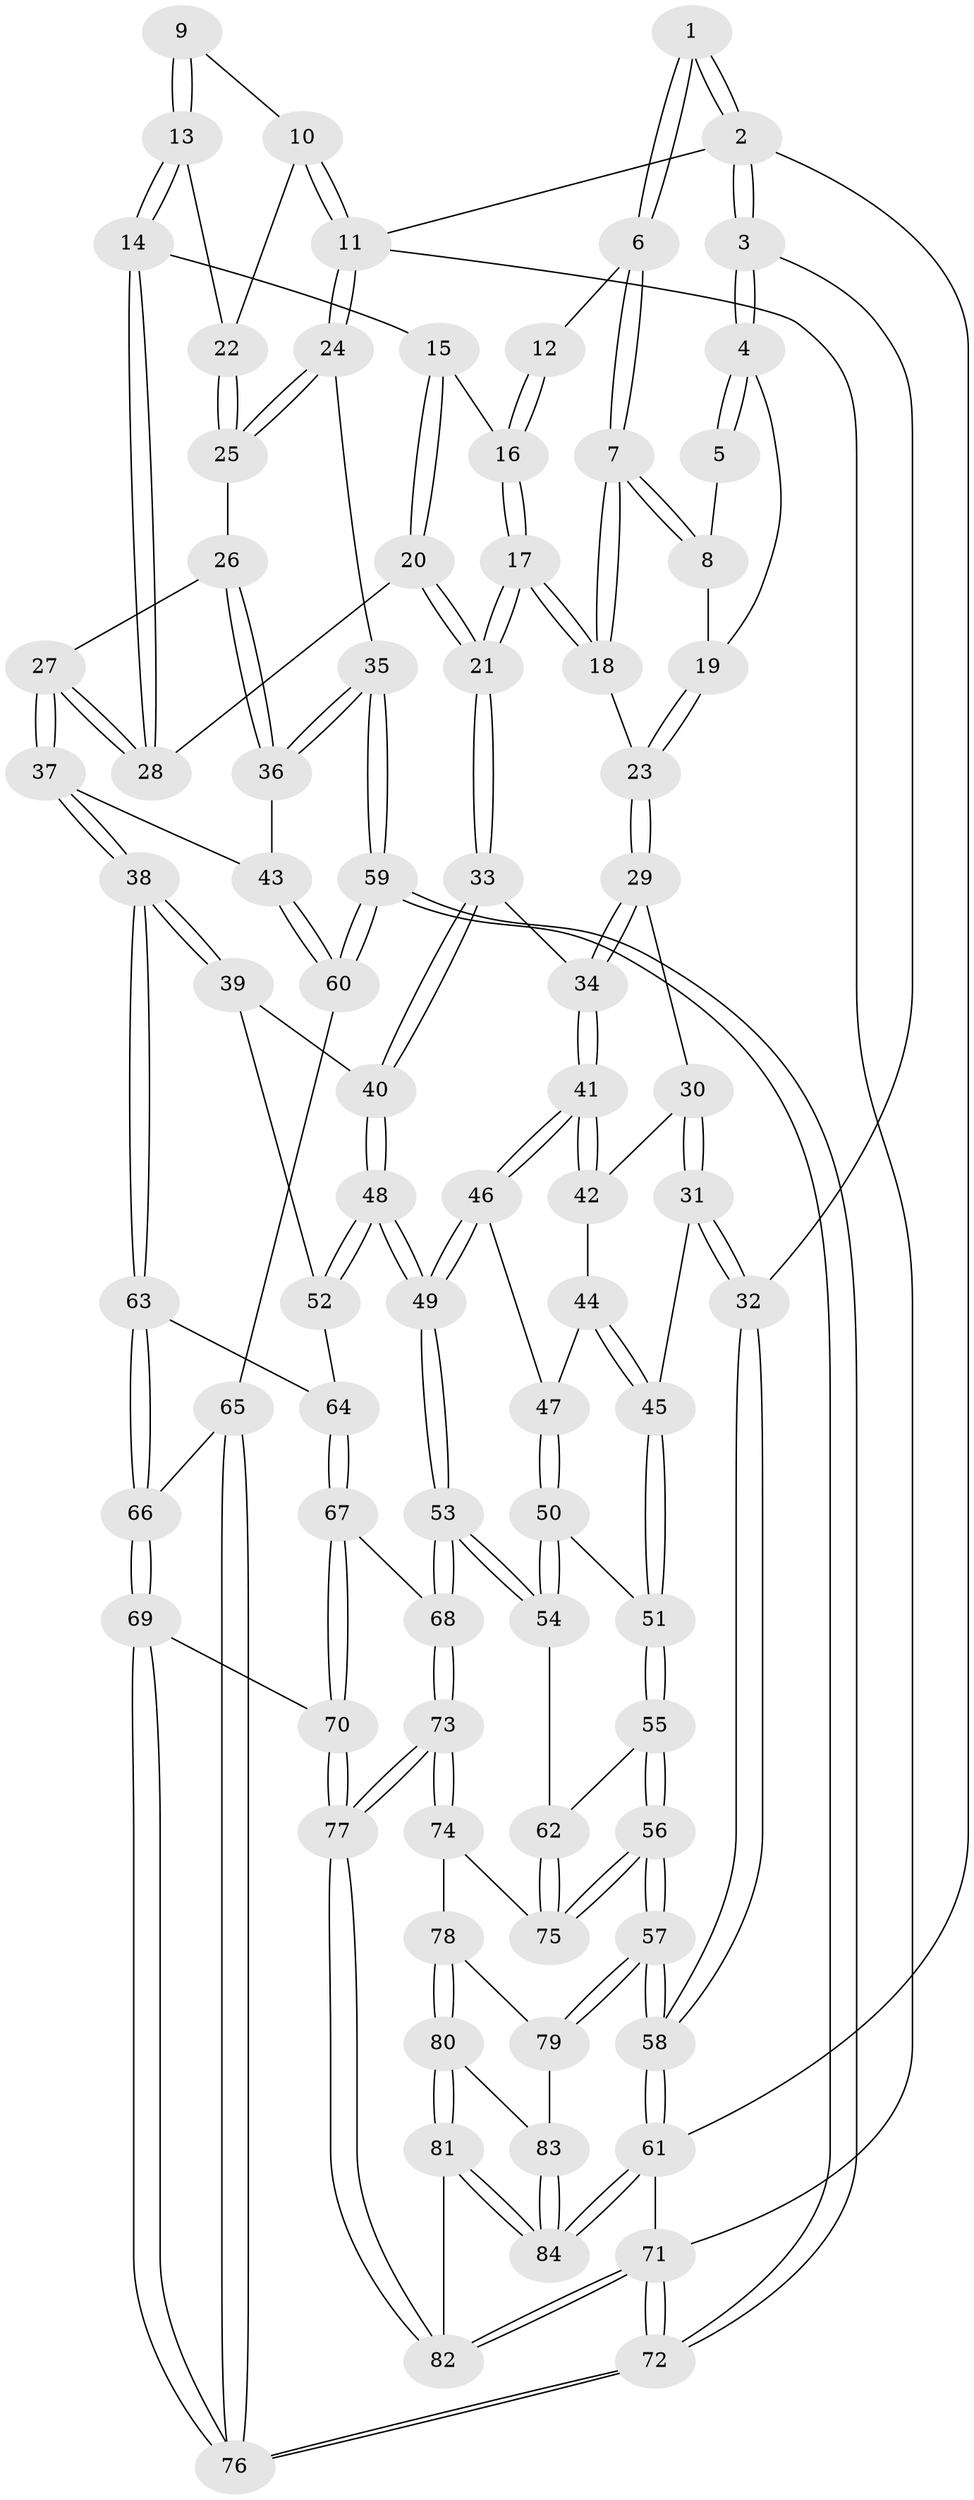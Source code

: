 // coarse degree distribution, {4: 0.5238095238095238, 3: 0.42857142857142855, 5: 0.047619047619047616}
// Generated by graph-tools (version 1.1) at 2025/38/03/04/25 23:38:27]
// undirected, 84 vertices, 207 edges
graph export_dot {
  node [color=gray90,style=filled];
  1 [pos="+0.19071363924821508+0"];
  2 [pos="+0+0"];
  3 [pos="+0+0.2890821606830064"];
  4 [pos="+0.08487910265681596+0.1310179149582428"];
  5 [pos="+0.17750205710439004+0"];
  6 [pos="+0.5012482268025472+0"];
  7 [pos="+0.4013614072005586+0.09906984239432473"];
  8 [pos="+0.23130743723325647+0.0896774721927328"];
  9 [pos="+0.6412533410001104+0"];
  10 [pos="+1+0"];
  11 [pos="+1+0"];
  12 [pos="+0.5912410118170346+0"];
  13 [pos="+0.8261807669011955+0.1426877098302182"];
  14 [pos="+0.7206680598038776+0.2553920642089177"];
  15 [pos="+0.6281416303256816+0.04548609763519451"];
  16 [pos="+0.616518081400259+0"];
  17 [pos="+0.5129944762379913+0.3111917900369413"];
  18 [pos="+0.4059308556021017+0.1981559831383322"];
  19 [pos="+0.1686233530814362+0.13374686748332393"];
  20 [pos="+0.5637405987294598+0.3141763280011122"];
  21 [pos="+0.5198646575218673+0.31993779284538"];
  22 [pos="+0.8700746696582541+0.14349328277058238"];
  23 [pos="+0.27319151821499243+0.258449325639774"];
  24 [pos="+1+0.191292458463248"];
  25 [pos="+0.9988063502017297+0.2295232587934037"];
  26 [pos="+0.8912061181205198+0.35455237554012503"];
  27 [pos="+0.7301243873963261+0.34535634566733947"];
  28 [pos="+0.6991500167203683+0.3120156579380798"];
  29 [pos="+0.2482370339755905+0.29304411230319477"];
  30 [pos="+0.08360825401271177+0.3458280814125553"];
  31 [pos="+0+0.36074340089784257"];
  32 [pos="+0+0.3293181524604977"];
  33 [pos="+0.5156970539485093+0.3293904201468709"];
  34 [pos="+0.3243062419914904+0.4518613358051763"];
  35 [pos="+1+0.5422054889336836"];
  36 [pos="+0.9617601140072474+0.48035047493674676"];
  37 [pos="+0.7430300342818464+0.5739666989004187"];
  38 [pos="+0.7284702656500974+0.5873530820660959"];
  39 [pos="+0.5879944691273793+0.5305316806624926"];
  40 [pos="+0.529545706880545+0.49318183213248934"];
  41 [pos="+0.320257837840836+0.46102856709467166"];
  42 [pos="+0.26300793577708953+0.4573598571961567"];
  43 [pos="+0.8132397452723182+0.5764985242470083"];
  44 [pos="+0.16635233690267834+0.5040381212282525"];
  45 [pos="+0+0.39425788055412614"];
  46 [pos="+0.3309693152425448+0.533496705154472"];
  47 [pos="+0.1886110979568383+0.5465119283548662"];
  48 [pos="+0.38384180050134803+0.6510363664383839"];
  49 [pos="+0.38168299010596224+0.6520018232674284"];
  50 [pos="+0.17590988398214819+0.6104457398841323"];
  51 [pos="+0.09790881653333898+0.6245024961012648"];
  52 [pos="+0.531207943346309+0.6585020822573902"];
  53 [pos="+0.3678077206649387+0.6799174821505078"];
  54 [pos="+0.30853461849803676+0.6897404038952916"];
  55 [pos="+0.07635725085340407+0.7421616758501083"];
  56 [pos="+0.016263803577853245+0.8249327378100928"];
  57 [pos="+0+0.8455580367618735"];
  58 [pos="+0+0.946567947052751"];
  59 [pos="+1+0.7966219227212745"];
  60 [pos="+0.9341757841326288+0.6899669336604689"];
  61 [pos="+0+1"];
  62 [pos="+0.30298813568445854+0.6934366725093382"];
  63 [pos="+0.718386517243079+0.6148166081462756"];
  64 [pos="+0.5802667503770079+0.6707747558585304"];
  65 [pos="+0.801973488848961+0.7648693184040202"];
  66 [pos="+0.7349895342124997+0.7506493061551425"];
  67 [pos="+0.5809437163964919+0.7629434376725315"];
  68 [pos="+0.3834229237869059+0.7218906786400062"];
  69 [pos="+0.6820302841743761+0.8392496360667635"];
  70 [pos="+0.6378698486239817+0.8638407630603252"];
  71 [pos="+1+1"];
  72 [pos="+1+1"];
  73 [pos="+0.410606938409071+0.8661987954516126"];
  74 [pos="+0.21333577735449222+0.872772346224389"];
  75 [pos="+0.1909876434046188+0.8487015917251163"];
  76 [pos="+1+1"];
  77 [pos="+0.5006274681665888+1"];
  78 [pos="+0.21911107470910185+0.928352993922742"];
  79 [pos="+0.1210066457813379+0.9399975267007825"];
  80 [pos="+0.22882324158841927+0.9611276074106322"];
  81 [pos="+0.3795714726909791+1"];
  82 [pos="+0.4913224208375889+1"];
  83 [pos="+0.14313214703992422+0.9627354039977544"];
  84 [pos="+0.19214814431589025+1"];
  1 -- 2;
  1 -- 2;
  1 -- 6;
  1 -- 6;
  2 -- 3;
  2 -- 3;
  2 -- 11;
  2 -- 61;
  3 -- 4;
  3 -- 4;
  3 -- 32;
  4 -- 5;
  4 -- 5;
  4 -- 19;
  5 -- 8;
  6 -- 7;
  6 -- 7;
  6 -- 12;
  7 -- 8;
  7 -- 8;
  7 -- 18;
  7 -- 18;
  8 -- 19;
  9 -- 10;
  9 -- 13;
  9 -- 13;
  10 -- 11;
  10 -- 11;
  10 -- 22;
  11 -- 24;
  11 -- 24;
  11 -- 71;
  12 -- 16;
  12 -- 16;
  13 -- 14;
  13 -- 14;
  13 -- 22;
  14 -- 15;
  14 -- 28;
  14 -- 28;
  15 -- 16;
  15 -- 20;
  15 -- 20;
  16 -- 17;
  16 -- 17;
  17 -- 18;
  17 -- 18;
  17 -- 21;
  17 -- 21;
  18 -- 23;
  19 -- 23;
  19 -- 23;
  20 -- 21;
  20 -- 21;
  20 -- 28;
  21 -- 33;
  21 -- 33;
  22 -- 25;
  22 -- 25;
  23 -- 29;
  23 -- 29;
  24 -- 25;
  24 -- 25;
  24 -- 35;
  25 -- 26;
  26 -- 27;
  26 -- 36;
  26 -- 36;
  27 -- 28;
  27 -- 28;
  27 -- 37;
  27 -- 37;
  29 -- 30;
  29 -- 34;
  29 -- 34;
  30 -- 31;
  30 -- 31;
  30 -- 42;
  31 -- 32;
  31 -- 32;
  31 -- 45;
  32 -- 58;
  32 -- 58;
  33 -- 34;
  33 -- 40;
  33 -- 40;
  34 -- 41;
  34 -- 41;
  35 -- 36;
  35 -- 36;
  35 -- 59;
  35 -- 59;
  36 -- 43;
  37 -- 38;
  37 -- 38;
  37 -- 43;
  38 -- 39;
  38 -- 39;
  38 -- 63;
  38 -- 63;
  39 -- 40;
  39 -- 52;
  40 -- 48;
  40 -- 48;
  41 -- 42;
  41 -- 42;
  41 -- 46;
  41 -- 46;
  42 -- 44;
  43 -- 60;
  43 -- 60;
  44 -- 45;
  44 -- 45;
  44 -- 47;
  45 -- 51;
  45 -- 51;
  46 -- 47;
  46 -- 49;
  46 -- 49;
  47 -- 50;
  47 -- 50;
  48 -- 49;
  48 -- 49;
  48 -- 52;
  48 -- 52;
  49 -- 53;
  49 -- 53;
  50 -- 51;
  50 -- 54;
  50 -- 54;
  51 -- 55;
  51 -- 55;
  52 -- 64;
  53 -- 54;
  53 -- 54;
  53 -- 68;
  53 -- 68;
  54 -- 62;
  55 -- 56;
  55 -- 56;
  55 -- 62;
  56 -- 57;
  56 -- 57;
  56 -- 75;
  56 -- 75;
  57 -- 58;
  57 -- 58;
  57 -- 79;
  57 -- 79;
  58 -- 61;
  58 -- 61;
  59 -- 60;
  59 -- 60;
  59 -- 72;
  59 -- 72;
  60 -- 65;
  61 -- 84;
  61 -- 84;
  61 -- 71;
  62 -- 75;
  62 -- 75;
  63 -- 64;
  63 -- 66;
  63 -- 66;
  64 -- 67;
  64 -- 67;
  65 -- 66;
  65 -- 76;
  65 -- 76;
  66 -- 69;
  66 -- 69;
  67 -- 68;
  67 -- 70;
  67 -- 70;
  68 -- 73;
  68 -- 73;
  69 -- 70;
  69 -- 76;
  69 -- 76;
  70 -- 77;
  70 -- 77;
  71 -- 72;
  71 -- 72;
  71 -- 82;
  71 -- 82;
  72 -- 76;
  72 -- 76;
  73 -- 74;
  73 -- 74;
  73 -- 77;
  73 -- 77;
  74 -- 75;
  74 -- 78;
  77 -- 82;
  77 -- 82;
  78 -- 79;
  78 -- 80;
  78 -- 80;
  79 -- 83;
  80 -- 81;
  80 -- 81;
  80 -- 83;
  81 -- 82;
  81 -- 84;
  81 -- 84;
  83 -- 84;
  83 -- 84;
}
